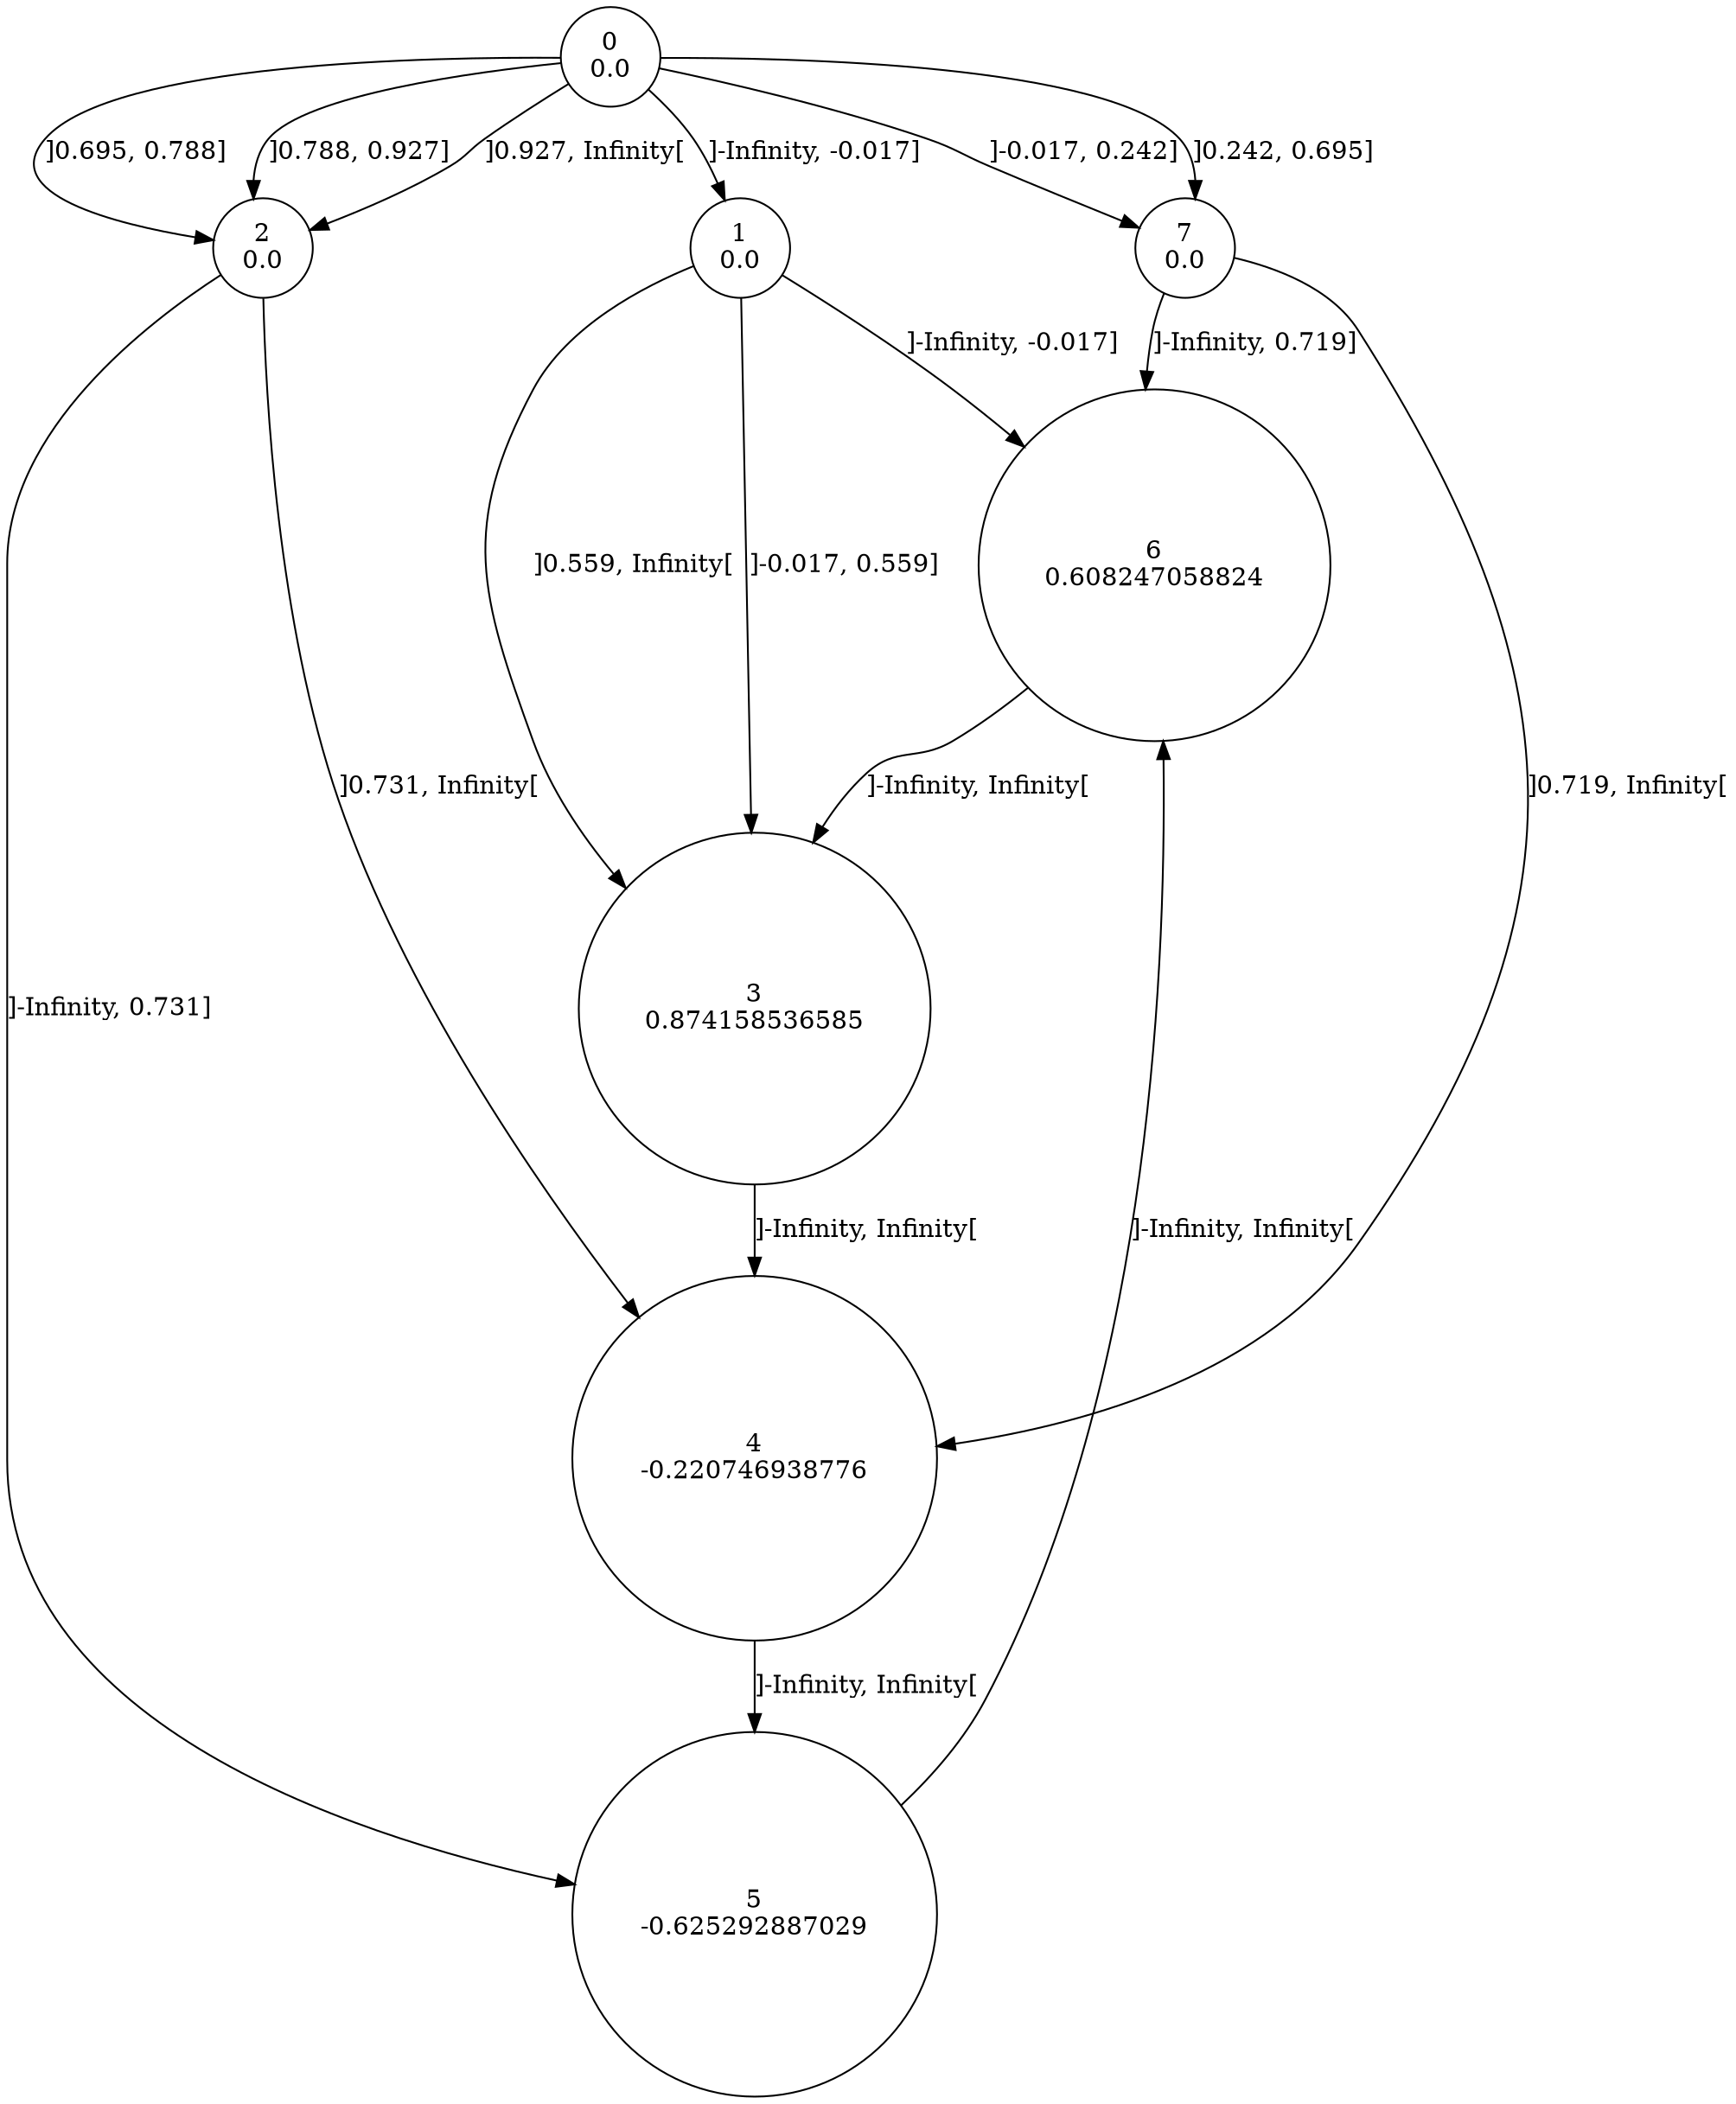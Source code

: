 digraph a {
0 [shape=circle, label="0\n0.0"];
	0 -> 1 [label="]-Infinity, -0.017]"];
	0 -> 7 [label="]-0.017, 0.242]"];
	0 -> 7 [label="]0.242, 0.695]"];
	0 -> 2 [label="]0.695, 0.788]"];
	0 -> 2 [label="]0.788, 0.927]"];
	0 -> 2 [label="]0.927, Infinity["];
1 [shape=circle, label="1\n0.0"];
	1 -> 6 [label="]-Infinity, -0.017]"];
	1 -> 3 [label="]-0.017, 0.559]"];
	1 -> 3 [label="]0.559, Infinity["];
2 [shape=circle, label="2\n0.0"];
	2 -> 5 [label="]-Infinity, 0.731]"];
	2 -> 4 [label="]0.731, Infinity["];
3 [shape=circle, label="3\n0.874158536585"];
	3 -> 4 [label="]-Infinity, Infinity["];
4 [shape=circle, label="4\n-0.220746938776"];
	4 -> 5 [label="]-Infinity, Infinity["];
5 [shape=circle, label="5\n-0.625292887029"];
	5 -> 6 [label="]-Infinity, Infinity["];
6 [shape=circle, label="6\n0.608247058824"];
	6 -> 3 [label="]-Infinity, Infinity["];
7 [shape=circle, label="7\n0.0"];
	7 -> 6 [label="]-Infinity, 0.719]"];
	7 -> 4 [label="]0.719, Infinity["];
}